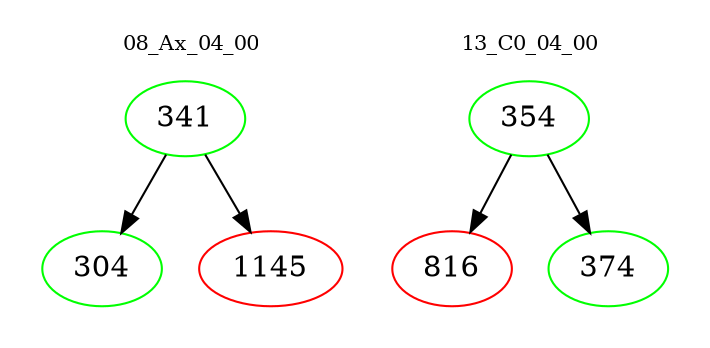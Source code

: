 digraph{
subgraph cluster_0 {
color = white
label = "08_Ax_04_00";
fontsize=10;
T0_341 [label="341", color="green"]
T0_341 -> T0_304 [color="black"]
T0_304 [label="304", color="green"]
T0_341 -> T0_1145 [color="black"]
T0_1145 [label="1145", color="red"]
}
subgraph cluster_1 {
color = white
label = "13_C0_04_00";
fontsize=10;
T1_354 [label="354", color="green"]
T1_354 -> T1_816 [color="black"]
T1_816 [label="816", color="red"]
T1_354 -> T1_374 [color="black"]
T1_374 [label="374", color="green"]
}
}
